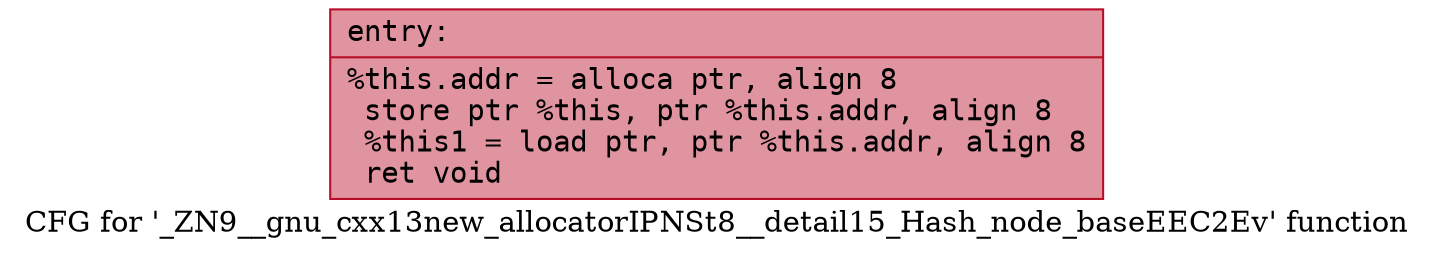 digraph "CFG for '_ZN9__gnu_cxx13new_allocatorIPNSt8__detail15_Hash_node_baseEEC2Ev' function" {
	label="CFG for '_ZN9__gnu_cxx13new_allocatorIPNSt8__detail15_Hash_node_baseEEC2Ev' function";

	Node0x556bfe999e50 [shape=record,color="#b70d28ff", style=filled, fillcolor="#b70d2870" fontname="Courier",label="{entry:\l|  %this.addr = alloca ptr, align 8\l  store ptr %this, ptr %this.addr, align 8\l  %this1 = load ptr, ptr %this.addr, align 8\l  ret void\l}"];
}

